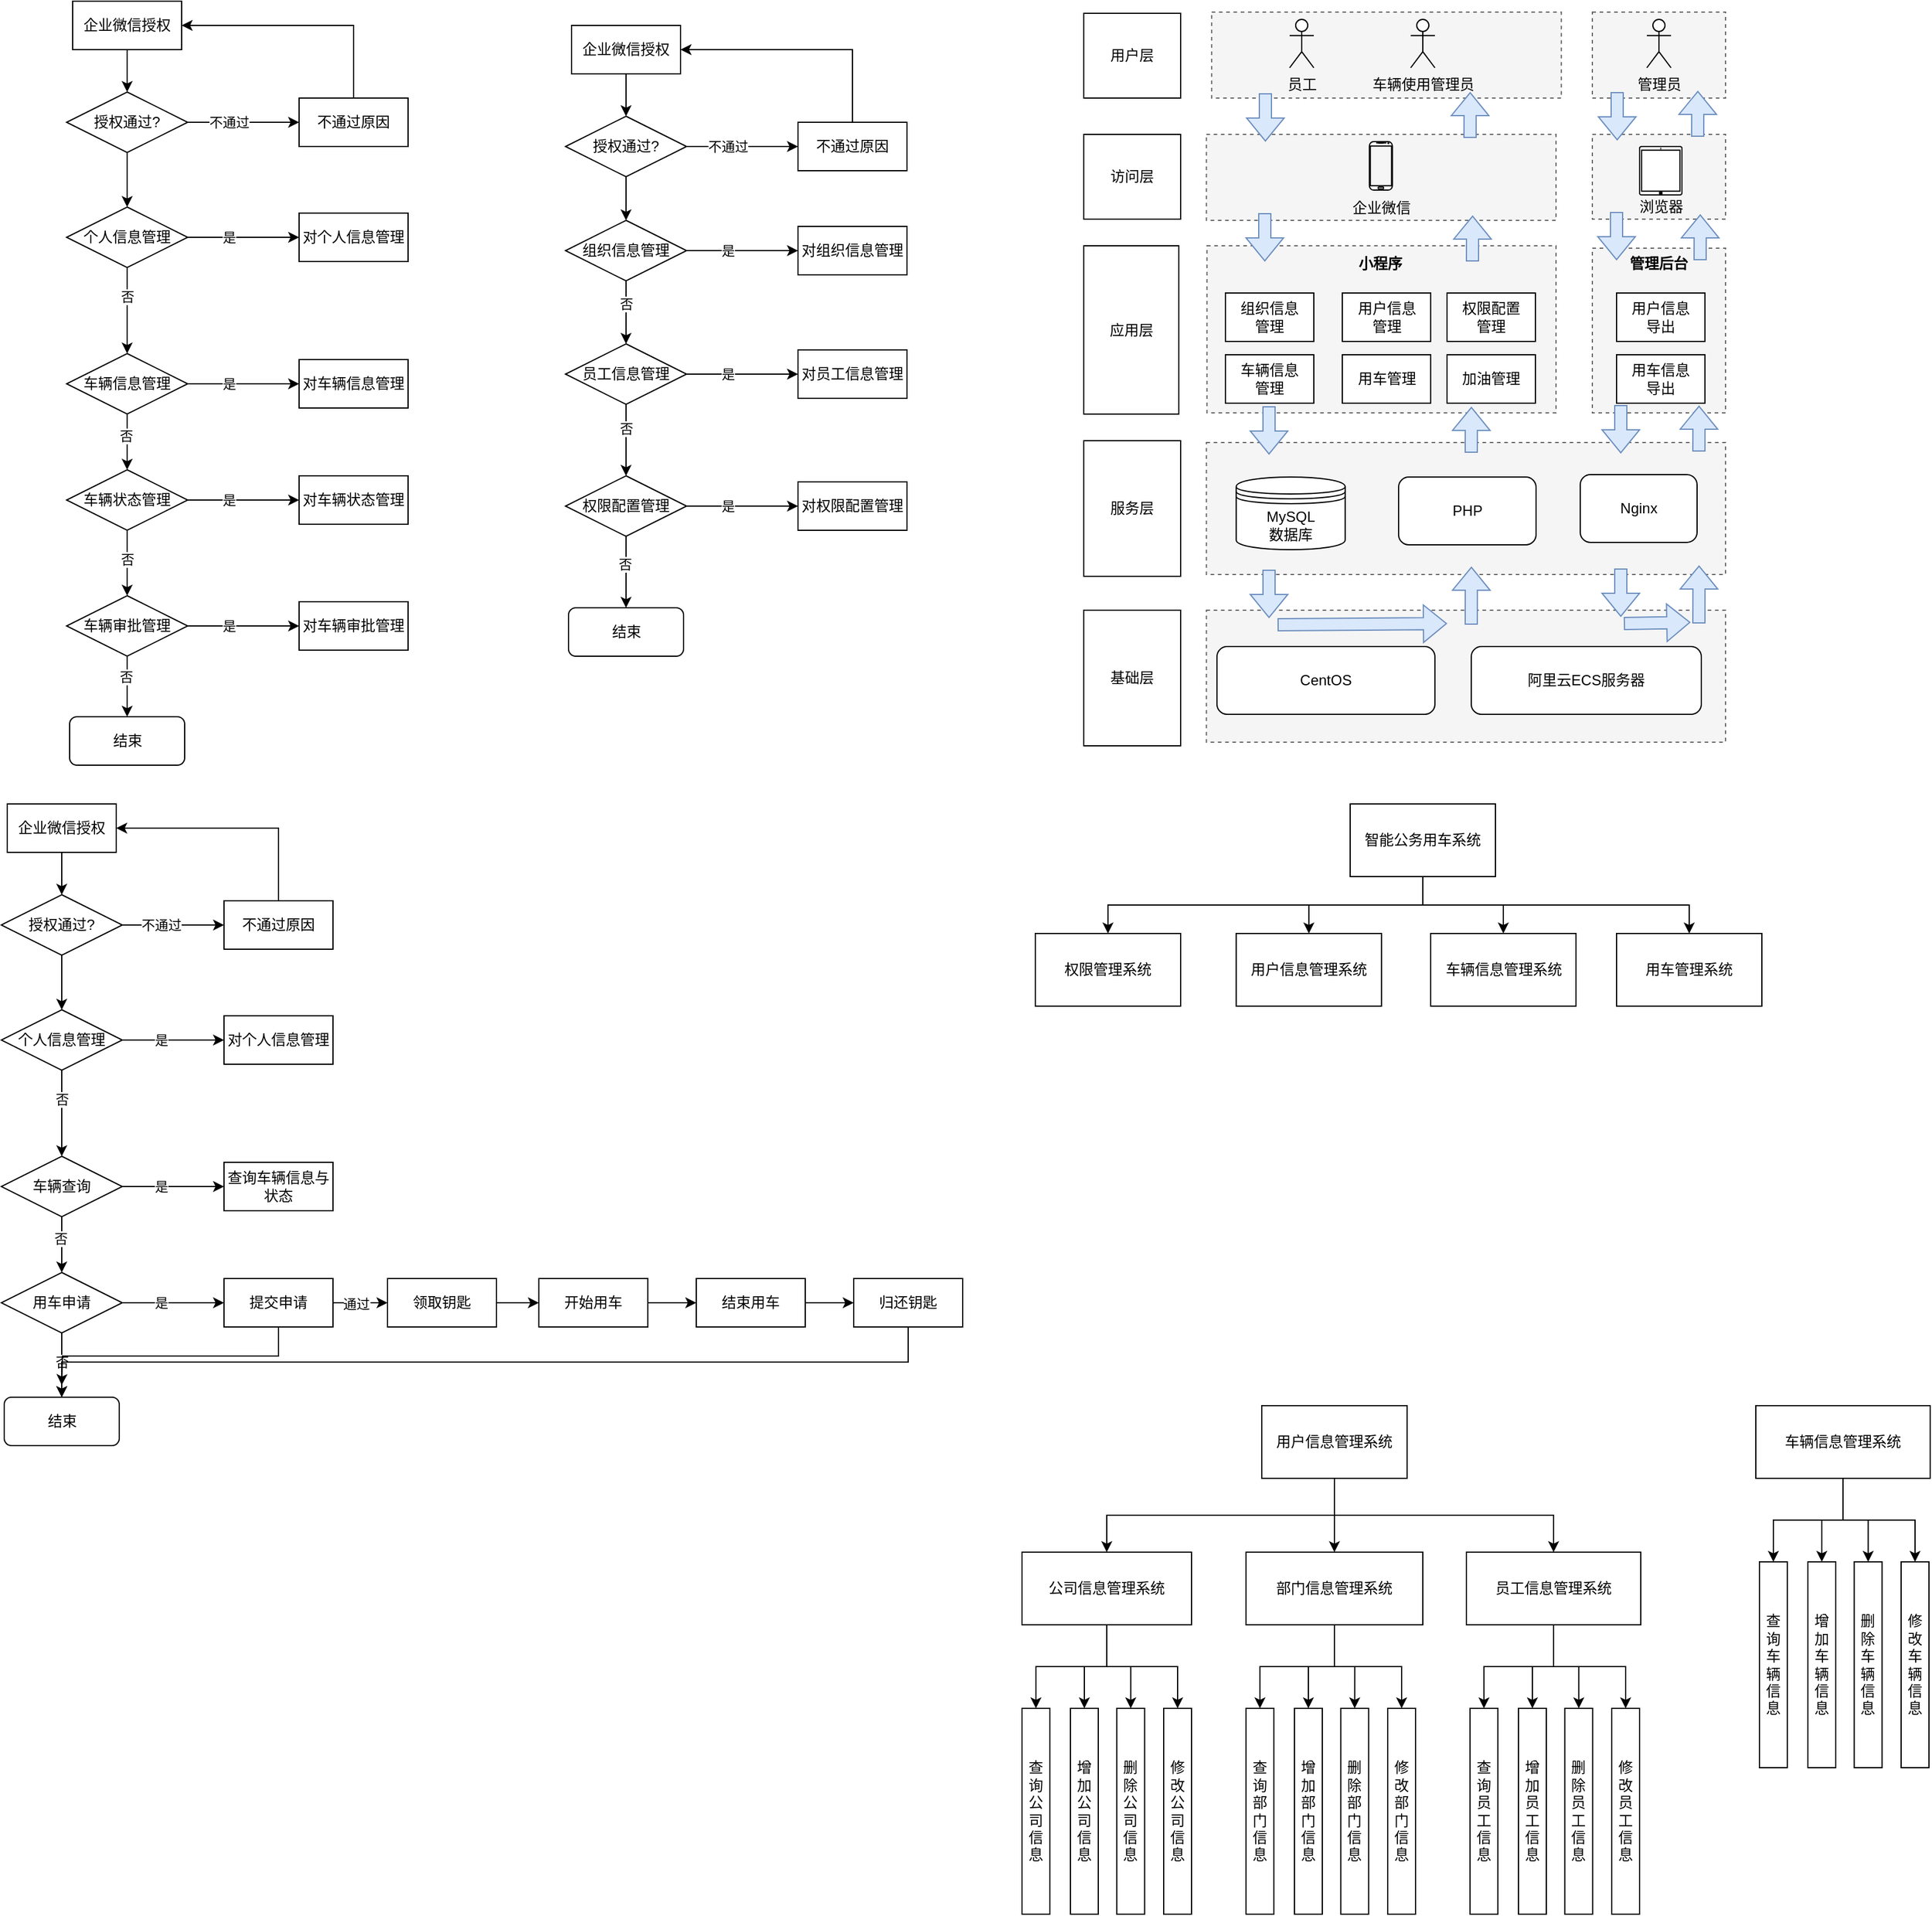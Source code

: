 <mxfile version="22.0.6" type="github">
  <diagram name="第 1 页" id="liG3LF9DfftNIO6hckej">
    <mxGraphModel dx="2074" dy="1142" grid="0" gridSize="10" guides="1" tooltips="1" connect="1" arrows="1" fold="1" page="1" pageScale="1" pageWidth="827" pageHeight="1169" math="0" shadow="0">
      <root>
        <mxCell id="0" />
        <mxCell id="1" parent="0" />
        <mxCell id="3XSHIZczSg8cgVuYB4Dp-45" value="" style="rounded=0;whiteSpace=wrap;html=1;dashed=1;fillColor=#f5f5f5;fontColor=#333333;strokeColor=#666666;" vertex="1" parent="1">
          <mxGeometry x="1340" y="49" width="110" height="71" as="geometry" />
        </mxCell>
        <mxCell id="3XSHIZczSg8cgVuYB4Dp-44" value="" style="rounded=0;whiteSpace=wrap;html=1;dashed=1;fillColor=#f5f5f5;fontColor=#333333;strokeColor=#666666;" vertex="1" parent="1">
          <mxGeometry x="1025.63" y="49" width="288.74" height="71" as="geometry" />
        </mxCell>
        <mxCell id="3XSHIZczSg8cgVuYB4Dp-32" value="" style="rounded=0;whiteSpace=wrap;html=1;dashed=1;fillColor=#f5f5f5;fontColor=#333333;strokeColor=#666666;" vertex="1" parent="1">
          <mxGeometry x="1340" y="150" width="110" height="70" as="geometry" />
        </mxCell>
        <mxCell id="3XSHIZczSg8cgVuYB4Dp-31" value="" style="rounded=0;whiteSpace=wrap;html=1;dashed=1;fillColor=#f5f5f5;fontColor=#333333;strokeColor=#666666;" vertex="1" parent="1">
          <mxGeometry x="1021.26" y="150" width="288.74" height="71" as="geometry" />
        </mxCell>
        <mxCell id="3XSHIZczSg8cgVuYB4Dp-30" value="" style="rounded=0;whiteSpace=wrap;html=1;dashed=1;fillColor=#f5f5f5;fontColor=#333333;strokeColor=#666666;" vertex="1" parent="1">
          <mxGeometry x="1340" y="244" width="110" height="136" as="geometry" />
        </mxCell>
        <mxCell id="3XSHIZczSg8cgVuYB4Dp-29" value="" style="rounded=0;whiteSpace=wrap;html=1;dashed=1;fillColor=#f5f5f5;fontColor=#333333;strokeColor=#666666;" vertex="1" parent="1">
          <mxGeometry x="1021.75" y="242" width="288.25" height="138" as="geometry" />
        </mxCell>
        <mxCell id="gQ6SYMfM-0dDlwFSdXo2-3" style="edgeStyle=orthogonalEdgeStyle;rounded=0;orthogonalLoop=1;jettySize=auto;html=1;exitX=0.5;exitY=1;exitDx=0;exitDy=0;" parent="1" source="gQ6SYMfM-0dDlwFSdXo2-1" target="gQ6SYMfM-0dDlwFSdXo2-2" edge="1">
          <mxGeometry relative="1" as="geometry" />
        </mxCell>
        <mxCell id="gQ6SYMfM-0dDlwFSdXo2-1" value="企业微信授权" style="rounded=0;whiteSpace=wrap;html=1;" parent="1" vertex="1">
          <mxGeometry x="85" y="40" width="90" height="40" as="geometry" />
        </mxCell>
        <mxCell id="gQ6SYMfM-0dDlwFSdXo2-5" style="edgeStyle=orthogonalEdgeStyle;rounded=0;orthogonalLoop=1;jettySize=auto;html=1;exitX=1;exitY=0.5;exitDx=0;exitDy=0;" parent="1" source="gQ6SYMfM-0dDlwFSdXo2-2" target="gQ6SYMfM-0dDlwFSdXo2-29" edge="1">
          <mxGeometry relative="1" as="geometry">
            <mxPoint x="254" y="140" as="targetPoint" />
          </mxGeometry>
        </mxCell>
        <mxCell id="gQ6SYMfM-0dDlwFSdXo2-6" value="不通过" style="edgeLabel;html=1;align=center;verticalAlign=middle;resizable=0;points=[];" parent="gQ6SYMfM-0dDlwFSdXo2-5" vertex="1" connectable="0">
          <mxGeometry x="-0.367" y="4" relative="1" as="geometry">
            <mxPoint x="5" y="4" as="offset" />
          </mxGeometry>
        </mxCell>
        <mxCell id="gQ6SYMfM-0dDlwFSdXo2-35" style="edgeStyle=orthogonalEdgeStyle;rounded=0;orthogonalLoop=1;jettySize=auto;html=1;exitX=0.5;exitY=1;exitDx=0;exitDy=0;entryX=0.5;entryY=0;entryDx=0;entryDy=0;" parent="1" source="gQ6SYMfM-0dDlwFSdXo2-2" target="gQ6SYMfM-0dDlwFSdXo2-33" edge="1">
          <mxGeometry relative="1" as="geometry" />
        </mxCell>
        <mxCell id="gQ6SYMfM-0dDlwFSdXo2-2" value="授权通过?" style="rhombus;whiteSpace=wrap;html=1;" parent="1" vertex="1">
          <mxGeometry x="80" y="115" width="100" height="50" as="geometry" />
        </mxCell>
        <mxCell id="gQ6SYMfM-0dDlwFSdXo2-8" style="edgeStyle=orthogonalEdgeStyle;rounded=0;orthogonalLoop=1;jettySize=auto;html=1;exitX=0.5;exitY=0;exitDx=0;exitDy=0;entryX=1;entryY=0.5;entryDx=0;entryDy=0;" parent="1" source="gQ6SYMfM-0dDlwFSdXo2-29" target="gQ6SYMfM-0dDlwFSdXo2-1" edge="1">
          <mxGeometry relative="1" as="geometry">
            <mxPoint x="314" y="110" as="sourcePoint" />
          </mxGeometry>
        </mxCell>
        <mxCell id="gQ6SYMfM-0dDlwFSdXo2-29" value="不通过原因" style="rounded=0;whiteSpace=wrap;html=1;" parent="1" vertex="1">
          <mxGeometry x="272" y="120" width="90" height="40" as="geometry" />
        </mxCell>
        <mxCell id="gQ6SYMfM-0dDlwFSdXo2-30" style="edgeStyle=orthogonalEdgeStyle;rounded=0;orthogonalLoop=1;jettySize=auto;html=1;exitX=1;exitY=0.5;exitDx=0;exitDy=0;" parent="1" source="gQ6SYMfM-0dDlwFSdXo2-33" target="gQ6SYMfM-0dDlwFSdXo2-34" edge="1">
          <mxGeometry relative="1" as="geometry">
            <mxPoint x="254" y="235" as="targetPoint" />
          </mxGeometry>
        </mxCell>
        <mxCell id="gQ6SYMfM-0dDlwFSdXo2-31" value="是" style="edgeLabel;html=1;align=center;verticalAlign=middle;resizable=0;points=[];" parent="gQ6SYMfM-0dDlwFSdXo2-30" vertex="1" connectable="0">
          <mxGeometry x="-0.367" y="4" relative="1" as="geometry">
            <mxPoint x="5" y="4" as="offset" />
          </mxGeometry>
        </mxCell>
        <mxCell id="gQ6SYMfM-0dDlwFSdXo2-40" style="edgeStyle=orthogonalEdgeStyle;rounded=0;orthogonalLoop=1;jettySize=auto;html=1;exitX=0.5;exitY=1;exitDx=0;exitDy=0;entryX=0.5;entryY=0;entryDx=0;entryDy=0;" parent="1" source="gQ6SYMfM-0dDlwFSdXo2-33" target="gQ6SYMfM-0dDlwFSdXo2-44" edge="1">
          <mxGeometry relative="1" as="geometry">
            <mxPoint x="130" y="310" as="targetPoint" />
          </mxGeometry>
        </mxCell>
        <mxCell id="gQ6SYMfM-0dDlwFSdXo2-41" value="否" style="edgeLabel;html=1;align=center;verticalAlign=middle;resizable=0;points=[];" parent="gQ6SYMfM-0dDlwFSdXo2-40" vertex="1" connectable="0">
          <mxGeometry x="-0.322" relative="1" as="geometry">
            <mxPoint as="offset" />
          </mxGeometry>
        </mxCell>
        <mxCell id="gQ6SYMfM-0dDlwFSdXo2-33" value="个人信息管理" style="rhombus;whiteSpace=wrap;html=1;" parent="1" vertex="1">
          <mxGeometry x="80" y="210" width="100" height="50" as="geometry" />
        </mxCell>
        <mxCell id="gQ6SYMfM-0dDlwFSdXo2-34" value="对个人信息管理" style="rounded=0;whiteSpace=wrap;html=1;" parent="1" vertex="1">
          <mxGeometry x="272" y="215" width="90" height="40" as="geometry" />
        </mxCell>
        <mxCell id="gQ6SYMfM-0dDlwFSdXo2-42" style="edgeStyle=orthogonalEdgeStyle;rounded=0;orthogonalLoop=1;jettySize=auto;html=1;exitX=1;exitY=0.5;exitDx=0;exitDy=0;" parent="1" source="gQ6SYMfM-0dDlwFSdXo2-44" target="gQ6SYMfM-0dDlwFSdXo2-45" edge="1">
          <mxGeometry relative="1" as="geometry">
            <mxPoint x="254" y="356" as="targetPoint" />
          </mxGeometry>
        </mxCell>
        <mxCell id="gQ6SYMfM-0dDlwFSdXo2-43" value="是" style="edgeLabel;html=1;align=center;verticalAlign=middle;resizable=0;points=[];" parent="gQ6SYMfM-0dDlwFSdXo2-42" vertex="1" connectable="0">
          <mxGeometry x="-0.367" y="4" relative="1" as="geometry">
            <mxPoint x="5" y="4" as="offset" />
          </mxGeometry>
        </mxCell>
        <mxCell id="gQ6SYMfM-0dDlwFSdXo2-51" style="edgeStyle=orthogonalEdgeStyle;rounded=0;orthogonalLoop=1;jettySize=auto;html=1;exitX=0.5;exitY=1;exitDx=0;exitDy=0;entryX=0.5;entryY=0;entryDx=0;entryDy=0;" parent="1" source="gQ6SYMfM-0dDlwFSdXo2-44" target="gQ6SYMfM-0dDlwFSdXo2-49" edge="1">
          <mxGeometry relative="1" as="geometry" />
        </mxCell>
        <mxCell id="gQ6SYMfM-0dDlwFSdXo2-53" value="否" style="edgeLabel;html=1;align=center;verticalAlign=middle;resizable=0;points=[];" parent="gQ6SYMfM-0dDlwFSdXo2-51" vertex="1" connectable="0">
          <mxGeometry x="-0.226" y="-1" relative="1" as="geometry">
            <mxPoint as="offset" />
          </mxGeometry>
        </mxCell>
        <mxCell id="gQ6SYMfM-0dDlwFSdXo2-44" value="车辆信息管理" style="rhombus;whiteSpace=wrap;html=1;" parent="1" vertex="1">
          <mxGeometry x="80" y="331" width="100" height="50" as="geometry" />
        </mxCell>
        <mxCell id="gQ6SYMfM-0dDlwFSdXo2-45" value="对车辆信息管理" style="rounded=0;whiteSpace=wrap;html=1;" parent="1" vertex="1">
          <mxGeometry x="272" y="336" width="90" height="40" as="geometry" />
        </mxCell>
        <mxCell id="gQ6SYMfM-0dDlwFSdXo2-47" style="edgeStyle=orthogonalEdgeStyle;rounded=0;orthogonalLoop=1;jettySize=auto;html=1;exitX=1;exitY=0.5;exitDx=0;exitDy=0;" parent="1" source="gQ6SYMfM-0dDlwFSdXo2-49" target="gQ6SYMfM-0dDlwFSdXo2-50" edge="1">
          <mxGeometry relative="1" as="geometry">
            <mxPoint x="254" y="452" as="targetPoint" />
          </mxGeometry>
        </mxCell>
        <mxCell id="gQ6SYMfM-0dDlwFSdXo2-48" value="是" style="edgeLabel;html=1;align=center;verticalAlign=middle;resizable=0;points=[];" parent="gQ6SYMfM-0dDlwFSdXo2-47" vertex="1" connectable="0">
          <mxGeometry x="-0.367" y="4" relative="1" as="geometry">
            <mxPoint x="5" y="4" as="offset" />
          </mxGeometry>
        </mxCell>
        <mxCell id="gQ6SYMfM-0dDlwFSdXo2-58" style="edgeStyle=orthogonalEdgeStyle;rounded=0;orthogonalLoop=1;jettySize=auto;html=1;exitX=0.5;exitY=1;exitDx=0;exitDy=0;entryX=0.5;entryY=0;entryDx=0;entryDy=0;" parent="1" source="gQ6SYMfM-0dDlwFSdXo2-49" target="gQ6SYMfM-0dDlwFSdXo2-56" edge="1">
          <mxGeometry relative="1" as="geometry" />
        </mxCell>
        <mxCell id="gQ6SYMfM-0dDlwFSdXo2-59" value="否" style="edgeLabel;html=1;align=center;verticalAlign=middle;resizable=0;points=[];" parent="gQ6SYMfM-0dDlwFSdXo2-58" vertex="1" connectable="0">
          <mxGeometry x="-0.121" relative="1" as="geometry">
            <mxPoint as="offset" />
          </mxGeometry>
        </mxCell>
        <mxCell id="gQ6SYMfM-0dDlwFSdXo2-49" value="车辆状态管理" style="rhombus;whiteSpace=wrap;html=1;" parent="1" vertex="1">
          <mxGeometry x="80" y="427" width="100" height="50" as="geometry" />
        </mxCell>
        <mxCell id="gQ6SYMfM-0dDlwFSdXo2-50" value="对车辆状态管理" style="rounded=0;whiteSpace=wrap;html=1;" parent="1" vertex="1">
          <mxGeometry x="272" y="432" width="90" height="40" as="geometry" />
        </mxCell>
        <mxCell id="gQ6SYMfM-0dDlwFSdXo2-54" style="edgeStyle=orthogonalEdgeStyle;rounded=0;orthogonalLoop=1;jettySize=auto;html=1;exitX=1;exitY=0.5;exitDx=0;exitDy=0;" parent="1" source="gQ6SYMfM-0dDlwFSdXo2-56" target="gQ6SYMfM-0dDlwFSdXo2-57" edge="1">
          <mxGeometry relative="1" as="geometry">
            <mxPoint x="254" y="556" as="targetPoint" />
          </mxGeometry>
        </mxCell>
        <mxCell id="gQ6SYMfM-0dDlwFSdXo2-55" value="是" style="edgeLabel;html=1;align=center;verticalAlign=middle;resizable=0;points=[];" parent="gQ6SYMfM-0dDlwFSdXo2-54" vertex="1" connectable="0">
          <mxGeometry x="-0.367" y="4" relative="1" as="geometry">
            <mxPoint x="5" y="4" as="offset" />
          </mxGeometry>
        </mxCell>
        <mxCell id="gQ6SYMfM-0dDlwFSdXo2-63" style="edgeStyle=orthogonalEdgeStyle;rounded=0;orthogonalLoop=1;jettySize=auto;html=1;exitX=0.5;exitY=1;exitDx=0;exitDy=0;entryX=0.5;entryY=0;entryDx=0;entryDy=0;" parent="1" source="gQ6SYMfM-0dDlwFSdXo2-56" target="gQ6SYMfM-0dDlwFSdXo2-62" edge="1">
          <mxGeometry relative="1" as="geometry" />
        </mxCell>
        <mxCell id="gQ6SYMfM-0dDlwFSdXo2-64" value="否" style="edgeLabel;html=1;align=center;verticalAlign=middle;resizable=0;points=[];" parent="gQ6SYMfM-0dDlwFSdXo2-63" vertex="1" connectable="0">
          <mxGeometry x="-0.32" y="-1" relative="1" as="geometry">
            <mxPoint as="offset" />
          </mxGeometry>
        </mxCell>
        <mxCell id="gQ6SYMfM-0dDlwFSdXo2-56" value="车辆审批管理" style="rhombus;whiteSpace=wrap;html=1;" parent="1" vertex="1">
          <mxGeometry x="80" y="531" width="100" height="50" as="geometry" />
        </mxCell>
        <mxCell id="gQ6SYMfM-0dDlwFSdXo2-57" value="对车辆审批管理" style="rounded=0;whiteSpace=wrap;html=1;" parent="1" vertex="1">
          <mxGeometry x="272" y="536" width="90" height="40" as="geometry" />
        </mxCell>
        <mxCell id="gQ6SYMfM-0dDlwFSdXo2-62" value="结束" style="rounded=1;whiteSpace=wrap;html=1;" parent="1" vertex="1">
          <mxGeometry x="82.5" y="631" width="95" height="40" as="geometry" />
        </mxCell>
        <mxCell id="gQ6SYMfM-0dDlwFSdXo2-65" style="edgeStyle=orthogonalEdgeStyle;rounded=0;orthogonalLoop=1;jettySize=auto;html=1;exitX=0.5;exitY=1;exitDx=0;exitDy=0;" parent="1" source="gQ6SYMfM-0dDlwFSdXo2-66" target="gQ6SYMfM-0dDlwFSdXo2-70" edge="1">
          <mxGeometry relative="1" as="geometry" />
        </mxCell>
        <mxCell id="gQ6SYMfM-0dDlwFSdXo2-66" value="企业微信授权" style="rounded=0;whiteSpace=wrap;html=1;" parent="1" vertex="1">
          <mxGeometry x="31" y="703" width="90" height="40" as="geometry" />
        </mxCell>
        <mxCell id="gQ6SYMfM-0dDlwFSdXo2-67" style="edgeStyle=orthogonalEdgeStyle;rounded=0;orthogonalLoop=1;jettySize=auto;html=1;exitX=1;exitY=0.5;exitDx=0;exitDy=0;" parent="1" source="gQ6SYMfM-0dDlwFSdXo2-70" target="gQ6SYMfM-0dDlwFSdXo2-72" edge="1">
          <mxGeometry relative="1" as="geometry">
            <mxPoint x="200" y="803" as="targetPoint" />
          </mxGeometry>
        </mxCell>
        <mxCell id="gQ6SYMfM-0dDlwFSdXo2-68" value="不通过" style="edgeLabel;html=1;align=center;verticalAlign=middle;resizable=0;points=[];" parent="gQ6SYMfM-0dDlwFSdXo2-67" vertex="1" connectable="0">
          <mxGeometry x="-0.367" y="4" relative="1" as="geometry">
            <mxPoint x="5" y="4" as="offset" />
          </mxGeometry>
        </mxCell>
        <mxCell id="gQ6SYMfM-0dDlwFSdXo2-69" style="edgeStyle=orthogonalEdgeStyle;rounded=0;orthogonalLoop=1;jettySize=auto;html=1;exitX=0.5;exitY=1;exitDx=0;exitDy=0;entryX=0.5;entryY=0;entryDx=0;entryDy=0;" parent="1" source="gQ6SYMfM-0dDlwFSdXo2-70" target="gQ6SYMfM-0dDlwFSdXo2-77" edge="1">
          <mxGeometry relative="1" as="geometry" />
        </mxCell>
        <mxCell id="gQ6SYMfM-0dDlwFSdXo2-70" value="授权通过?" style="rhombus;whiteSpace=wrap;html=1;" parent="1" vertex="1">
          <mxGeometry x="26" y="778" width="100" height="50" as="geometry" />
        </mxCell>
        <mxCell id="gQ6SYMfM-0dDlwFSdXo2-71" style="edgeStyle=orthogonalEdgeStyle;rounded=0;orthogonalLoop=1;jettySize=auto;html=1;exitX=0.5;exitY=0;exitDx=0;exitDy=0;entryX=1;entryY=0.5;entryDx=0;entryDy=0;" parent="1" source="gQ6SYMfM-0dDlwFSdXo2-72" target="gQ6SYMfM-0dDlwFSdXo2-66" edge="1">
          <mxGeometry relative="1" as="geometry">
            <mxPoint x="260" y="773" as="sourcePoint" />
          </mxGeometry>
        </mxCell>
        <mxCell id="gQ6SYMfM-0dDlwFSdXo2-72" value="不通过原因" style="rounded=0;whiteSpace=wrap;html=1;" parent="1" vertex="1">
          <mxGeometry x="210" y="783" width="90" height="40" as="geometry" />
        </mxCell>
        <mxCell id="gQ6SYMfM-0dDlwFSdXo2-73" style="edgeStyle=orthogonalEdgeStyle;rounded=0;orthogonalLoop=1;jettySize=auto;html=1;exitX=1;exitY=0.5;exitDx=0;exitDy=0;" parent="1" source="gQ6SYMfM-0dDlwFSdXo2-77" target="gQ6SYMfM-0dDlwFSdXo2-78" edge="1">
          <mxGeometry relative="1" as="geometry">
            <mxPoint x="200" y="898" as="targetPoint" />
          </mxGeometry>
        </mxCell>
        <mxCell id="gQ6SYMfM-0dDlwFSdXo2-74" value="是" style="edgeLabel;html=1;align=center;verticalAlign=middle;resizable=0;points=[];" parent="gQ6SYMfM-0dDlwFSdXo2-73" vertex="1" connectable="0">
          <mxGeometry x="-0.367" y="4" relative="1" as="geometry">
            <mxPoint x="5" y="4" as="offset" />
          </mxGeometry>
        </mxCell>
        <mxCell id="gQ6SYMfM-0dDlwFSdXo2-75" style="edgeStyle=orthogonalEdgeStyle;rounded=0;orthogonalLoop=1;jettySize=auto;html=1;exitX=0.5;exitY=1;exitDx=0;exitDy=0;entryX=0.5;entryY=0;entryDx=0;entryDy=0;" parent="1" source="gQ6SYMfM-0dDlwFSdXo2-77" target="gQ6SYMfM-0dDlwFSdXo2-83" edge="1">
          <mxGeometry relative="1" as="geometry">
            <mxPoint x="76" y="973" as="targetPoint" />
          </mxGeometry>
        </mxCell>
        <mxCell id="gQ6SYMfM-0dDlwFSdXo2-76" value="否" style="edgeLabel;html=1;align=center;verticalAlign=middle;resizable=0;points=[];" parent="gQ6SYMfM-0dDlwFSdXo2-75" vertex="1" connectable="0">
          <mxGeometry x="-0.322" relative="1" as="geometry">
            <mxPoint as="offset" />
          </mxGeometry>
        </mxCell>
        <mxCell id="gQ6SYMfM-0dDlwFSdXo2-77" value="个人信息管理" style="rhombus;whiteSpace=wrap;html=1;" parent="1" vertex="1">
          <mxGeometry x="26" y="873" width="100" height="50" as="geometry" />
        </mxCell>
        <mxCell id="gQ6SYMfM-0dDlwFSdXo2-78" value="对个人信息管理" style="rounded=0;whiteSpace=wrap;html=1;" parent="1" vertex="1">
          <mxGeometry x="210" y="878" width="90" height="40" as="geometry" />
        </mxCell>
        <mxCell id="gQ6SYMfM-0dDlwFSdXo2-79" style="edgeStyle=orthogonalEdgeStyle;rounded=0;orthogonalLoop=1;jettySize=auto;html=1;exitX=1;exitY=0.5;exitDx=0;exitDy=0;" parent="1" source="gQ6SYMfM-0dDlwFSdXo2-83" target="gQ6SYMfM-0dDlwFSdXo2-84" edge="1">
          <mxGeometry relative="1" as="geometry">
            <mxPoint x="200" y="1019" as="targetPoint" />
          </mxGeometry>
        </mxCell>
        <mxCell id="gQ6SYMfM-0dDlwFSdXo2-80" value="是" style="edgeLabel;html=1;align=center;verticalAlign=middle;resizable=0;points=[];" parent="gQ6SYMfM-0dDlwFSdXo2-79" vertex="1" connectable="0">
          <mxGeometry x="-0.367" y="4" relative="1" as="geometry">
            <mxPoint x="5" y="4" as="offset" />
          </mxGeometry>
        </mxCell>
        <mxCell id="gQ6SYMfM-0dDlwFSdXo2-81" style="edgeStyle=orthogonalEdgeStyle;rounded=0;orthogonalLoop=1;jettySize=auto;html=1;exitX=0.5;exitY=1;exitDx=0;exitDy=0;entryX=0.5;entryY=0;entryDx=0;entryDy=0;" parent="1" source="gQ6SYMfM-0dDlwFSdXo2-83" target="gQ6SYMfM-0dDlwFSdXo2-89" edge="1">
          <mxGeometry relative="1" as="geometry" />
        </mxCell>
        <mxCell id="gQ6SYMfM-0dDlwFSdXo2-82" value="否" style="edgeLabel;html=1;align=center;verticalAlign=middle;resizable=0;points=[];" parent="gQ6SYMfM-0dDlwFSdXo2-81" vertex="1" connectable="0">
          <mxGeometry x="-0.226" y="-1" relative="1" as="geometry">
            <mxPoint as="offset" />
          </mxGeometry>
        </mxCell>
        <mxCell id="gQ6SYMfM-0dDlwFSdXo2-83" value="车辆查询" style="rhombus;whiteSpace=wrap;html=1;" parent="1" vertex="1">
          <mxGeometry x="26" y="994" width="100" height="50" as="geometry" />
        </mxCell>
        <mxCell id="gQ6SYMfM-0dDlwFSdXo2-84" value="查询车辆信息与状态" style="rounded=0;whiteSpace=wrap;html=1;" parent="1" vertex="1">
          <mxGeometry x="210" y="999" width="90" height="40" as="geometry" />
        </mxCell>
        <mxCell id="gQ6SYMfM-0dDlwFSdXo2-85" style="edgeStyle=orthogonalEdgeStyle;rounded=0;orthogonalLoop=1;jettySize=auto;html=1;exitX=1;exitY=0.5;exitDx=0;exitDy=0;" parent="1" source="gQ6SYMfM-0dDlwFSdXo2-89" target="gQ6SYMfM-0dDlwFSdXo2-90" edge="1">
          <mxGeometry relative="1" as="geometry">
            <mxPoint x="200" y="1115" as="targetPoint" />
          </mxGeometry>
        </mxCell>
        <mxCell id="gQ6SYMfM-0dDlwFSdXo2-86" value="是" style="edgeLabel;html=1;align=center;verticalAlign=middle;resizable=0;points=[];" parent="gQ6SYMfM-0dDlwFSdXo2-85" vertex="1" connectable="0">
          <mxGeometry x="-0.367" y="4" relative="1" as="geometry">
            <mxPoint x="5" y="4" as="offset" />
          </mxGeometry>
        </mxCell>
        <mxCell id="gQ6SYMfM-0dDlwFSdXo2-87" style="edgeStyle=orthogonalEdgeStyle;rounded=0;orthogonalLoop=1;jettySize=auto;html=1;exitX=0.5;exitY=1;exitDx=0;exitDy=0;" parent="1" source="gQ6SYMfM-0dDlwFSdXo2-89" target="gQ6SYMfM-0dDlwFSdXo2-97" edge="1">
          <mxGeometry relative="1" as="geometry">
            <mxPoint x="76" y="1194" as="targetPoint" />
          </mxGeometry>
        </mxCell>
        <mxCell id="gQ6SYMfM-0dDlwFSdXo2-88" value="否" style="edgeLabel;html=1;align=center;verticalAlign=middle;resizable=0;points=[];" parent="gQ6SYMfM-0dDlwFSdXo2-87" vertex="1" connectable="0">
          <mxGeometry x="-0.121" relative="1" as="geometry">
            <mxPoint as="offset" />
          </mxGeometry>
        </mxCell>
        <mxCell id="gQ6SYMfM-0dDlwFSdXo2-89" value="用车申请" style="rhombus;whiteSpace=wrap;html=1;" parent="1" vertex="1">
          <mxGeometry x="26" y="1090" width="100" height="50" as="geometry" />
        </mxCell>
        <mxCell id="gQ6SYMfM-0dDlwFSdXo2-99" style="edgeStyle=orthogonalEdgeStyle;rounded=0;orthogonalLoop=1;jettySize=auto;html=1;exitX=1;exitY=0.5;exitDx=0;exitDy=0;entryX=0;entryY=0.5;entryDx=0;entryDy=0;" parent="1" source="gQ6SYMfM-0dDlwFSdXo2-90" target="gQ6SYMfM-0dDlwFSdXo2-98" edge="1">
          <mxGeometry relative="1" as="geometry" />
        </mxCell>
        <mxCell id="gQ6SYMfM-0dDlwFSdXo2-108" value="通过" style="edgeLabel;html=1;align=center;verticalAlign=middle;resizable=0;points=[];" parent="gQ6SYMfM-0dDlwFSdXo2-99" vertex="1" connectable="0">
          <mxGeometry x="-0.159" y="-1" relative="1" as="geometry">
            <mxPoint as="offset" />
          </mxGeometry>
        </mxCell>
        <mxCell id="gQ6SYMfM-0dDlwFSdXo2-106" style="edgeStyle=orthogonalEdgeStyle;rounded=0;orthogonalLoop=1;jettySize=auto;html=1;exitX=0.5;exitY=1;exitDx=0;exitDy=0;" parent="1" source="gQ6SYMfM-0dDlwFSdXo2-90" edge="1">
          <mxGeometry relative="1" as="geometry">
            <mxPoint x="76" y="1183" as="targetPoint" />
          </mxGeometry>
        </mxCell>
        <mxCell id="gQ6SYMfM-0dDlwFSdXo2-90" value="提交申请" style="rounded=0;whiteSpace=wrap;html=1;" parent="1" vertex="1">
          <mxGeometry x="210" y="1095" width="90" height="40" as="geometry" />
        </mxCell>
        <mxCell id="gQ6SYMfM-0dDlwFSdXo2-97" value="结束" style="rounded=1;whiteSpace=wrap;html=1;" parent="1" vertex="1">
          <mxGeometry x="28.5" y="1193" width="95" height="40" as="geometry" />
        </mxCell>
        <mxCell id="gQ6SYMfM-0dDlwFSdXo2-103" style="edgeStyle=orthogonalEdgeStyle;rounded=0;orthogonalLoop=1;jettySize=auto;html=1;exitX=1;exitY=0.5;exitDx=0;exitDy=0;entryX=0;entryY=0.5;entryDx=0;entryDy=0;" parent="1" source="gQ6SYMfM-0dDlwFSdXo2-98" target="gQ6SYMfM-0dDlwFSdXo2-100" edge="1">
          <mxGeometry relative="1" as="geometry" />
        </mxCell>
        <mxCell id="gQ6SYMfM-0dDlwFSdXo2-98" value="领取钥匙" style="rounded=0;whiteSpace=wrap;html=1;" parent="1" vertex="1">
          <mxGeometry x="345" y="1095" width="90" height="40" as="geometry" />
        </mxCell>
        <mxCell id="gQ6SYMfM-0dDlwFSdXo2-104" style="edgeStyle=orthogonalEdgeStyle;rounded=0;orthogonalLoop=1;jettySize=auto;html=1;exitX=1;exitY=0.5;exitDx=0;exitDy=0;entryX=0;entryY=0.5;entryDx=0;entryDy=0;" parent="1" source="gQ6SYMfM-0dDlwFSdXo2-100" target="gQ6SYMfM-0dDlwFSdXo2-101" edge="1">
          <mxGeometry relative="1" as="geometry" />
        </mxCell>
        <mxCell id="gQ6SYMfM-0dDlwFSdXo2-100" value="开始用车" style="rounded=0;whiteSpace=wrap;html=1;" parent="1" vertex="1">
          <mxGeometry x="470" y="1095" width="90" height="40" as="geometry" />
        </mxCell>
        <mxCell id="gQ6SYMfM-0dDlwFSdXo2-105" style="edgeStyle=orthogonalEdgeStyle;rounded=0;orthogonalLoop=1;jettySize=auto;html=1;exitX=1;exitY=0.5;exitDx=0;exitDy=0;entryX=0;entryY=0.5;entryDx=0;entryDy=0;" parent="1" source="gQ6SYMfM-0dDlwFSdXo2-101" target="gQ6SYMfM-0dDlwFSdXo2-102" edge="1">
          <mxGeometry relative="1" as="geometry" />
        </mxCell>
        <mxCell id="gQ6SYMfM-0dDlwFSdXo2-101" value="结束用车" style="rounded=0;whiteSpace=wrap;html=1;" parent="1" vertex="1">
          <mxGeometry x="600" y="1095" width="90" height="40" as="geometry" />
        </mxCell>
        <mxCell id="gQ6SYMfM-0dDlwFSdXo2-109" style="edgeStyle=orthogonalEdgeStyle;rounded=0;orthogonalLoop=1;jettySize=auto;html=1;exitX=0.5;exitY=1;exitDx=0;exitDy=0;entryX=0.5;entryY=0;entryDx=0;entryDy=0;" parent="1" source="gQ6SYMfM-0dDlwFSdXo2-102" target="gQ6SYMfM-0dDlwFSdXo2-97" edge="1">
          <mxGeometry relative="1" as="geometry" />
        </mxCell>
        <mxCell id="gQ6SYMfM-0dDlwFSdXo2-102" value="归还钥匙" style="rounded=0;whiteSpace=wrap;html=1;" parent="1" vertex="1">
          <mxGeometry x="730" y="1095" width="90" height="40" as="geometry" />
        </mxCell>
        <mxCell id="gQ6SYMfM-0dDlwFSdXo2-110" style="edgeStyle=orthogonalEdgeStyle;rounded=0;orthogonalLoop=1;jettySize=auto;html=1;exitX=0.5;exitY=1;exitDx=0;exitDy=0;" parent="1" source="gQ6SYMfM-0dDlwFSdXo2-111" target="gQ6SYMfM-0dDlwFSdXo2-115" edge="1">
          <mxGeometry relative="1" as="geometry" />
        </mxCell>
        <mxCell id="gQ6SYMfM-0dDlwFSdXo2-111" value="企业微信授权" style="rounded=0;whiteSpace=wrap;html=1;" parent="1" vertex="1">
          <mxGeometry x="497" y="60" width="90" height="40" as="geometry" />
        </mxCell>
        <mxCell id="gQ6SYMfM-0dDlwFSdXo2-112" style="edgeStyle=orthogonalEdgeStyle;rounded=0;orthogonalLoop=1;jettySize=auto;html=1;exitX=1;exitY=0.5;exitDx=0;exitDy=0;" parent="1" source="gQ6SYMfM-0dDlwFSdXo2-115" target="gQ6SYMfM-0dDlwFSdXo2-117" edge="1">
          <mxGeometry relative="1" as="geometry">
            <mxPoint x="666" y="160" as="targetPoint" />
          </mxGeometry>
        </mxCell>
        <mxCell id="gQ6SYMfM-0dDlwFSdXo2-113" value="不通过" style="edgeLabel;html=1;align=center;verticalAlign=middle;resizable=0;points=[];" parent="gQ6SYMfM-0dDlwFSdXo2-112" vertex="1" connectable="0">
          <mxGeometry x="-0.367" y="4" relative="1" as="geometry">
            <mxPoint x="5" y="4" as="offset" />
          </mxGeometry>
        </mxCell>
        <mxCell id="gQ6SYMfM-0dDlwFSdXo2-114" style="edgeStyle=orthogonalEdgeStyle;rounded=0;orthogonalLoop=1;jettySize=auto;html=1;exitX=0.5;exitY=1;exitDx=0;exitDy=0;" parent="1" source="gQ6SYMfM-0dDlwFSdXo2-115" target="gQ6SYMfM-0dDlwFSdXo2-159" edge="1">
          <mxGeometry relative="1" as="geometry" />
        </mxCell>
        <mxCell id="gQ6SYMfM-0dDlwFSdXo2-115" value="授权通过?" style="rhombus;whiteSpace=wrap;html=1;" parent="1" vertex="1">
          <mxGeometry x="492" y="135" width="100" height="50" as="geometry" />
        </mxCell>
        <mxCell id="gQ6SYMfM-0dDlwFSdXo2-116" style="edgeStyle=orthogonalEdgeStyle;rounded=0;orthogonalLoop=1;jettySize=auto;html=1;exitX=0.5;exitY=0;exitDx=0;exitDy=0;entryX=1;entryY=0.5;entryDx=0;entryDy=0;" parent="1" source="gQ6SYMfM-0dDlwFSdXo2-117" target="gQ6SYMfM-0dDlwFSdXo2-111" edge="1">
          <mxGeometry relative="1" as="geometry">
            <mxPoint x="726" y="130" as="sourcePoint" />
          </mxGeometry>
        </mxCell>
        <mxCell id="gQ6SYMfM-0dDlwFSdXo2-117" value="不通过原因" style="rounded=0;whiteSpace=wrap;html=1;" parent="1" vertex="1">
          <mxGeometry x="684" y="140" width="90" height="40" as="geometry" />
        </mxCell>
        <mxCell id="gQ6SYMfM-0dDlwFSdXo2-118" style="edgeStyle=orthogonalEdgeStyle;rounded=0;orthogonalLoop=1;jettySize=auto;html=1;exitX=1;exitY=0.5;exitDx=0;exitDy=0;" parent="1" source="gQ6SYMfM-0dDlwFSdXo2-122" target="gQ6SYMfM-0dDlwFSdXo2-123" edge="1">
          <mxGeometry relative="1" as="geometry">
            <mxPoint x="666" y="348" as="targetPoint" />
          </mxGeometry>
        </mxCell>
        <mxCell id="gQ6SYMfM-0dDlwFSdXo2-119" value="是" style="edgeLabel;html=1;align=center;verticalAlign=middle;resizable=0;points=[];" parent="gQ6SYMfM-0dDlwFSdXo2-118" vertex="1" connectable="0">
          <mxGeometry x="-0.367" y="4" relative="1" as="geometry">
            <mxPoint x="5" y="4" as="offset" />
          </mxGeometry>
        </mxCell>
        <mxCell id="gQ6SYMfM-0dDlwFSdXo2-120" style="edgeStyle=orthogonalEdgeStyle;rounded=0;orthogonalLoop=1;jettySize=auto;html=1;exitX=0.5;exitY=1;exitDx=0;exitDy=0;entryX=0.5;entryY=0;entryDx=0;entryDy=0;" parent="1" source="gQ6SYMfM-0dDlwFSdXo2-122" target="gQ6SYMfM-0dDlwFSdXo2-128" edge="1">
          <mxGeometry relative="1" as="geometry">
            <mxPoint x="542" y="423" as="targetPoint" />
          </mxGeometry>
        </mxCell>
        <mxCell id="gQ6SYMfM-0dDlwFSdXo2-121" value="否" style="edgeLabel;html=1;align=center;verticalAlign=middle;resizable=0;points=[];" parent="gQ6SYMfM-0dDlwFSdXo2-120" vertex="1" connectable="0">
          <mxGeometry x="-0.322" relative="1" as="geometry">
            <mxPoint as="offset" />
          </mxGeometry>
        </mxCell>
        <mxCell id="gQ6SYMfM-0dDlwFSdXo2-122" value="员工信息管理" style="rhombus;whiteSpace=wrap;html=1;" parent="1" vertex="1">
          <mxGeometry x="492" y="323" width="100" height="50" as="geometry" />
        </mxCell>
        <mxCell id="gQ6SYMfM-0dDlwFSdXo2-123" value="对员工信息管理" style="rounded=0;whiteSpace=wrap;html=1;" parent="1" vertex="1">
          <mxGeometry x="684" y="328" width="90" height="40" as="geometry" />
        </mxCell>
        <mxCell id="gQ6SYMfM-0dDlwFSdXo2-124" style="edgeStyle=orthogonalEdgeStyle;rounded=0;orthogonalLoop=1;jettySize=auto;html=1;exitX=1;exitY=0.5;exitDx=0;exitDy=0;" parent="1" source="gQ6SYMfM-0dDlwFSdXo2-128" target="gQ6SYMfM-0dDlwFSdXo2-129" edge="1">
          <mxGeometry relative="1" as="geometry">
            <mxPoint x="666" y="457" as="targetPoint" />
          </mxGeometry>
        </mxCell>
        <mxCell id="gQ6SYMfM-0dDlwFSdXo2-125" value="是" style="edgeLabel;html=1;align=center;verticalAlign=middle;resizable=0;points=[];" parent="gQ6SYMfM-0dDlwFSdXo2-124" vertex="1" connectable="0">
          <mxGeometry x="-0.367" y="4" relative="1" as="geometry">
            <mxPoint x="5" y="4" as="offset" />
          </mxGeometry>
        </mxCell>
        <mxCell id="gQ6SYMfM-0dDlwFSdXo2-126" style="edgeStyle=orthogonalEdgeStyle;rounded=0;orthogonalLoop=1;jettySize=auto;html=1;exitX=0.5;exitY=1;exitDx=0;exitDy=0;entryX=0.5;entryY=0;entryDx=0;entryDy=0;" parent="1" source="gQ6SYMfM-0dDlwFSdXo2-128" target="gQ6SYMfM-0dDlwFSdXo2-142" edge="1">
          <mxGeometry relative="1" as="geometry">
            <mxPoint x="542" y="528" as="targetPoint" />
          </mxGeometry>
        </mxCell>
        <mxCell id="gQ6SYMfM-0dDlwFSdXo2-127" value="否" style="edgeLabel;html=1;align=center;verticalAlign=middle;resizable=0;points=[];" parent="gQ6SYMfM-0dDlwFSdXo2-126" vertex="1" connectable="0">
          <mxGeometry x="-0.226" y="-1" relative="1" as="geometry">
            <mxPoint as="offset" />
          </mxGeometry>
        </mxCell>
        <mxCell id="gQ6SYMfM-0dDlwFSdXo2-128" value="权限配置管理" style="rhombus;whiteSpace=wrap;html=1;" parent="1" vertex="1">
          <mxGeometry x="492" y="432" width="100" height="50" as="geometry" />
        </mxCell>
        <mxCell id="gQ6SYMfM-0dDlwFSdXo2-129" value="对权限配置管理" style="rounded=0;whiteSpace=wrap;html=1;" parent="1" vertex="1">
          <mxGeometry x="684" y="437" width="90" height="40" as="geometry" />
        </mxCell>
        <mxCell id="gQ6SYMfM-0dDlwFSdXo2-142" value="结束" style="rounded=1;whiteSpace=wrap;html=1;" parent="1" vertex="1">
          <mxGeometry x="494.5" y="541" width="95" height="40" as="geometry" />
        </mxCell>
        <mxCell id="gQ6SYMfM-0dDlwFSdXo2-156" style="edgeStyle=orthogonalEdgeStyle;rounded=0;orthogonalLoop=1;jettySize=auto;html=1;exitX=1;exitY=0.5;exitDx=0;exitDy=0;" parent="1" source="gQ6SYMfM-0dDlwFSdXo2-159" target="gQ6SYMfM-0dDlwFSdXo2-160" edge="1">
          <mxGeometry relative="1" as="geometry">
            <mxPoint x="666" y="246" as="targetPoint" />
          </mxGeometry>
        </mxCell>
        <mxCell id="gQ6SYMfM-0dDlwFSdXo2-157" value="是" style="edgeLabel;html=1;align=center;verticalAlign=middle;resizable=0;points=[];" parent="gQ6SYMfM-0dDlwFSdXo2-156" vertex="1" connectable="0">
          <mxGeometry x="-0.367" y="4" relative="1" as="geometry">
            <mxPoint x="5" y="4" as="offset" />
          </mxGeometry>
        </mxCell>
        <mxCell id="gQ6SYMfM-0dDlwFSdXo2-161" style="edgeStyle=orthogonalEdgeStyle;rounded=0;orthogonalLoop=1;jettySize=auto;html=1;exitX=0.5;exitY=1;exitDx=0;exitDy=0;entryX=0.5;entryY=0;entryDx=0;entryDy=0;" parent="1" source="gQ6SYMfM-0dDlwFSdXo2-159" target="gQ6SYMfM-0dDlwFSdXo2-122" edge="1">
          <mxGeometry relative="1" as="geometry" />
        </mxCell>
        <mxCell id="gQ6SYMfM-0dDlwFSdXo2-162" value="否" style="edgeLabel;html=1;align=center;verticalAlign=middle;resizable=0;points=[];" parent="gQ6SYMfM-0dDlwFSdXo2-161" vertex="1" connectable="0">
          <mxGeometry x="-0.295" y="-3" relative="1" as="geometry">
            <mxPoint x="3" as="offset" />
          </mxGeometry>
        </mxCell>
        <mxCell id="gQ6SYMfM-0dDlwFSdXo2-159" value="组织信息管理" style="rhombus;whiteSpace=wrap;html=1;" parent="1" vertex="1">
          <mxGeometry x="492" y="221" width="100" height="50" as="geometry" />
        </mxCell>
        <mxCell id="gQ6SYMfM-0dDlwFSdXo2-160" value="对组织信息管理" style="rounded=0;whiteSpace=wrap;html=1;" parent="1" vertex="1">
          <mxGeometry x="684" y="226" width="90" height="40" as="geometry" />
        </mxCell>
        <mxCell id="3XSHIZczSg8cgVuYB4Dp-1" value="用户层" style="rounded=0;whiteSpace=wrap;html=1;strokeWidth=1;" vertex="1" parent="1">
          <mxGeometry x="920" y="50" width="80" height="70" as="geometry" />
        </mxCell>
        <mxCell id="3XSHIZczSg8cgVuYB4Dp-2" value="访问层" style="rounded=0;whiteSpace=wrap;html=1;strokeWidth=1;" vertex="1" parent="1">
          <mxGeometry x="920" y="150" width="80" height="70" as="geometry" />
        </mxCell>
        <mxCell id="3XSHIZczSg8cgVuYB4Dp-3" value="应用层" style="rounded=0;whiteSpace=wrap;html=1;strokeWidth=1;" vertex="1" parent="1">
          <mxGeometry x="920" y="242" width="78.5" height="139" as="geometry" />
        </mxCell>
        <mxCell id="3XSHIZczSg8cgVuYB4Dp-4" value="服务层" style="rounded=0;whiteSpace=wrap;html=1;strokeWidth=1;" vertex="1" parent="1">
          <mxGeometry x="920" y="403" width="80" height="112" as="geometry" />
        </mxCell>
        <mxCell id="3XSHIZczSg8cgVuYB4Dp-5" value="员工" style="shape=umlActor;verticalLabelPosition=bottom;verticalAlign=top;html=1;" vertex="1" parent="1">
          <mxGeometry x="1090" y="55" width="20" height="40" as="geometry" />
        </mxCell>
        <mxCell id="3XSHIZczSg8cgVuYB4Dp-8" value="车辆使用管理员" style="shape=umlActor;verticalLabelPosition=bottom;verticalAlign=top;html=1;" vertex="1" parent="1">
          <mxGeometry x="1190" y="55" width="20" height="40" as="geometry" />
        </mxCell>
        <mxCell id="3XSHIZczSg8cgVuYB4Dp-9" value="管理员" style="shape=umlActor;verticalLabelPosition=bottom;verticalAlign=top;html=1;" vertex="1" parent="1">
          <mxGeometry x="1385" y="55" width="20" height="40" as="geometry" />
        </mxCell>
        <mxCell id="3XSHIZczSg8cgVuYB4Dp-13" value="" style="verticalLabelPosition=bottom;verticalAlign=top;html=1;shadow=0;dashed=0;strokeWidth=1;shape=mxgraph.android.phone2;strokeColor=#000000;" vertex="1" parent="1">
          <mxGeometry x="1155.88" y="156" width="19" height="40" as="geometry" />
        </mxCell>
        <mxCell id="3XSHIZczSg8cgVuYB4Dp-14" value="企业微信" style="text;html=1;strokeColor=none;fillColor=none;align=center;verticalAlign=middle;whiteSpace=wrap;rounded=0;" vertex="1" parent="1">
          <mxGeometry x="1135.88" y="196" width="60" height="30" as="geometry" />
        </mxCell>
        <mxCell id="3XSHIZczSg8cgVuYB4Dp-16" value="浏览器" style="text;html=1;strokeColor=none;fillColor=none;align=center;verticalAlign=middle;whiteSpace=wrap;rounded=0;" vertex="1" parent="1">
          <mxGeometry x="1366.5" y="195" width="60" height="30" as="geometry" />
        </mxCell>
        <mxCell id="3XSHIZczSg8cgVuYB4Dp-19" value="" style="html=1;verticalLabelPosition=bottom;labelBackgroundColor=#ffffff;verticalAlign=top;shadow=0;dashed=0;strokeWidth=1;shape=mxgraph.ios7.misc.ipad10inch;strokeColor=#000000;" vertex="1" parent="1">
          <mxGeometry x="1379" y="160" width="35" height="40" as="geometry" />
        </mxCell>
        <mxCell id="3XSHIZczSg8cgVuYB4Dp-21" value="&lt;p class=&quot;MsoNormal&quot;&gt;车辆信息&lt;br&gt;&lt;span style=&quot;background-color: initial;&quot;&gt;管理&lt;/span&gt;&lt;/p&gt;" style="rounded=0;whiteSpace=wrap;html=1;" vertex="1" parent="1">
          <mxGeometry x="1037" y="332" width="73" height="40" as="geometry" />
        </mxCell>
        <mxCell id="3XSHIZczSg8cgVuYB4Dp-22" value="用户信息&lt;br&gt;管理" style="rounded=0;whiteSpace=wrap;html=1;" vertex="1" parent="1">
          <mxGeometry x="1133.5" y="281" width="73" height="40" as="geometry" />
        </mxCell>
        <mxCell id="3XSHIZczSg8cgVuYB4Dp-23" value="组织信息&lt;br&gt;管理" style="rounded=0;whiteSpace=wrap;html=1;" vertex="1" parent="1">
          <mxGeometry x="1037" y="281" width="73" height="40" as="geometry" />
        </mxCell>
        <mxCell id="3XSHIZczSg8cgVuYB4Dp-24" value="权限配置&lt;br&gt;管理" style="rounded=0;whiteSpace=wrap;html=1;" vertex="1" parent="1">
          <mxGeometry x="1220" y="281" width="73" height="40" as="geometry" />
        </mxCell>
        <mxCell id="3XSHIZczSg8cgVuYB4Dp-25" value="用车管理" style="rounded=0;whiteSpace=wrap;html=1;" vertex="1" parent="1">
          <mxGeometry x="1133.5" y="332" width="73" height="40" as="geometry" />
        </mxCell>
        <mxCell id="3XSHIZczSg8cgVuYB4Dp-26" value="加油管理" style="rounded=0;whiteSpace=wrap;html=1;" vertex="1" parent="1">
          <mxGeometry x="1220" y="332" width="73" height="40" as="geometry" />
        </mxCell>
        <mxCell id="3XSHIZczSg8cgVuYB4Dp-27" value="用户信息&lt;br&gt;导出" style="rounded=0;whiteSpace=wrap;html=1;" vertex="1" parent="1">
          <mxGeometry x="1360" y="281" width="73" height="40" as="geometry" />
        </mxCell>
        <mxCell id="3XSHIZczSg8cgVuYB4Dp-28" value="用车信息&lt;br&gt;导出" style="rounded=0;whiteSpace=wrap;html=1;" vertex="1" parent="1">
          <mxGeometry x="1360" y="332" width="73" height="40" as="geometry" />
        </mxCell>
        <mxCell id="3XSHIZczSg8cgVuYB4Dp-34" value="" style="rounded=0;whiteSpace=wrap;html=1;dashed=1;fillColor=#f5f5f5;fontColor=#333333;strokeColor=#666666;" vertex="1" parent="1">
          <mxGeometry x="1021.26" y="404.5" width="428.74" height="109" as="geometry" />
        </mxCell>
        <mxCell id="3XSHIZczSg8cgVuYB4Dp-36" value="MySQL&lt;br&gt;数据库" style="shape=datastore;whiteSpace=wrap;html=1;" vertex="1" parent="1">
          <mxGeometry x="1045.88" y="433" width="90" height="60" as="geometry" />
        </mxCell>
        <mxCell id="3XSHIZczSg8cgVuYB4Dp-37" value="PHP" style="rounded=1;whiteSpace=wrap;html=1;" vertex="1" parent="1">
          <mxGeometry x="1180" y="433" width="113.5" height="56" as="geometry" />
        </mxCell>
        <mxCell id="3XSHIZczSg8cgVuYB4Dp-38" value="Nginx" style="rounded=1;whiteSpace=wrap;html=1;" vertex="1" parent="1">
          <mxGeometry x="1330" y="431" width="96.5" height="56" as="geometry" />
        </mxCell>
        <mxCell id="3XSHIZczSg8cgVuYB4Dp-39" value="基础层" style="rounded=0;whiteSpace=wrap;html=1;strokeWidth=1;" vertex="1" parent="1">
          <mxGeometry x="920" y="543" width="80" height="112" as="geometry" />
        </mxCell>
        <mxCell id="3XSHIZczSg8cgVuYB4Dp-40" value="" style="rounded=0;whiteSpace=wrap;html=1;dashed=1;fillColor=#f5f5f5;fontColor=#333333;strokeColor=#666666;" vertex="1" parent="1">
          <mxGeometry x="1021.26" y="543" width="428.74" height="109" as="geometry" />
        </mxCell>
        <mxCell id="3XSHIZczSg8cgVuYB4Dp-42" value="阿里云ECS服务器" style="rounded=1;whiteSpace=wrap;html=1;" vertex="1" parent="1">
          <mxGeometry x="1240" y="573" width="190" height="56" as="geometry" />
        </mxCell>
        <mxCell id="3XSHIZczSg8cgVuYB4Dp-46" value="CentOS" style="rounded=1;whiteSpace=wrap;html=1;" vertex="1" parent="1">
          <mxGeometry x="1030" y="573" width="180" height="56" as="geometry" />
        </mxCell>
        <mxCell id="3XSHIZczSg8cgVuYB4Dp-48" value="" style="shape=flexArrow;endArrow=classic;html=1;rounded=0;fillColor=#dae8fc;strokeColor=#6c8ebf;" edge="1" parent="1">
          <mxGeometry width="50" height="50" relative="1" as="geometry">
            <mxPoint x="1070" y="116" as="sourcePoint" />
            <mxPoint x="1070" y="156" as="targetPoint" />
          </mxGeometry>
        </mxCell>
        <mxCell id="3XSHIZczSg8cgVuYB4Dp-49" value="" style="shape=flexArrow;endArrow=classic;html=1;rounded=0;fillColor=#dae8fc;strokeColor=#6c8ebf;" edge="1" parent="1">
          <mxGeometry width="50" height="50" relative="1" as="geometry">
            <mxPoint x="1069.5" y="215" as="sourcePoint" />
            <mxPoint x="1069.5" y="255" as="targetPoint" />
          </mxGeometry>
        </mxCell>
        <mxCell id="3XSHIZczSg8cgVuYB4Dp-50" value="" style="shape=flexArrow;endArrow=classic;html=1;rounded=0;fillColor=#dae8fc;strokeColor=#6c8ebf;" edge="1" parent="1">
          <mxGeometry width="50" height="50" relative="1" as="geometry">
            <mxPoint x="1073" y="509.5" as="sourcePoint" />
            <mxPoint x="1073" y="549.5" as="targetPoint" />
          </mxGeometry>
        </mxCell>
        <mxCell id="3XSHIZczSg8cgVuYB4Dp-51" value="" style="shape=flexArrow;endArrow=classic;html=1;rounded=0;fillColor=#dae8fc;strokeColor=#6c8ebf;" edge="1" parent="1">
          <mxGeometry width="50" height="50" relative="1" as="geometry">
            <mxPoint x="1073" y="374.5" as="sourcePoint" />
            <mxPoint x="1073" y="414.5" as="targetPoint" />
          </mxGeometry>
        </mxCell>
        <mxCell id="3XSHIZczSg8cgVuYB4Dp-53" value="" style="shape=flexArrow;endArrow=classic;html=1;rounded=0;fillColor=#dae8fc;strokeColor=#6c8ebf;" edge="1" parent="1">
          <mxGeometry width="50" height="50" relative="1" as="geometry">
            <mxPoint x="1240" y="555" as="sourcePoint" />
            <mxPoint x="1240.12" y="507" as="targetPoint" />
          </mxGeometry>
        </mxCell>
        <mxCell id="3XSHIZczSg8cgVuYB4Dp-54" value="" style="shape=flexArrow;endArrow=classic;html=1;rounded=0;fillColor=#dae8fc;strokeColor=#6c8ebf;" edge="1" parent="1">
          <mxGeometry width="50" height="50" relative="1" as="geometry">
            <mxPoint x="1240" y="413" as="sourcePoint" />
            <mxPoint x="1240.12" y="375" as="targetPoint" />
          </mxGeometry>
        </mxCell>
        <mxCell id="3XSHIZczSg8cgVuYB4Dp-56" value="" style="shape=flexArrow;endArrow=classic;html=1;rounded=0;fillColor=#dae8fc;strokeColor=#6c8ebf;" edge="1" parent="1">
          <mxGeometry width="50" height="50" relative="1" as="geometry">
            <mxPoint x="1241" y="255" as="sourcePoint" />
            <mxPoint x="1241.12" y="217" as="targetPoint" />
          </mxGeometry>
        </mxCell>
        <mxCell id="3XSHIZczSg8cgVuYB4Dp-57" value="" style="shape=flexArrow;endArrow=classic;html=1;rounded=0;fillColor=#dae8fc;strokeColor=#6c8ebf;" edge="1" parent="1">
          <mxGeometry width="50" height="50" relative="1" as="geometry">
            <mxPoint x="1239" y="153" as="sourcePoint" />
            <mxPoint x="1239.12" y="115" as="targetPoint" />
          </mxGeometry>
        </mxCell>
        <mxCell id="3XSHIZczSg8cgVuYB4Dp-58" value="" style="shape=flexArrow;endArrow=classic;html=1;rounded=0;fillColor=#dae8fc;strokeColor=#6c8ebf;" edge="1" parent="1">
          <mxGeometry width="50" height="50" relative="1" as="geometry">
            <mxPoint x="1360.5" y="115" as="sourcePoint" />
            <mxPoint x="1360.5" y="155" as="targetPoint" />
          </mxGeometry>
        </mxCell>
        <mxCell id="3XSHIZczSg8cgVuYB4Dp-59" value="" style="shape=flexArrow;endArrow=classic;html=1;rounded=0;fillColor=#dae8fc;strokeColor=#6c8ebf;" edge="1" parent="1">
          <mxGeometry width="50" height="50" relative="1" as="geometry">
            <mxPoint x="1360" y="214" as="sourcePoint" />
            <mxPoint x="1360" y="254" as="targetPoint" />
          </mxGeometry>
        </mxCell>
        <mxCell id="3XSHIZczSg8cgVuYB4Dp-60" value="" style="shape=flexArrow;endArrow=classic;html=1;rounded=0;fillColor=#dae8fc;strokeColor=#6c8ebf;" edge="1" parent="1">
          <mxGeometry width="50" height="50" relative="1" as="geometry">
            <mxPoint x="1363.5" y="508.5" as="sourcePoint" />
            <mxPoint x="1363.5" y="548.5" as="targetPoint" />
          </mxGeometry>
        </mxCell>
        <mxCell id="3XSHIZczSg8cgVuYB4Dp-61" value="" style="shape=flexArrow;endArrow=classic;html=1;rounded=0;fillColor=#dae8fc;strokeColor=#6c8ebf;" edge="1" parent="1">
          <mxGeometry width="50" height="50" relative="1" as="geometry">
            <mxPoint x="1363.5" y="373.5" as="sourcePoint" />
            <mxPoint x="1363.5" y="413.5" as="targetPoint" />
          </mxGeometry>
        </mxCell>
        <mxCell id="3XSHIZczSg8cgVuYB4Dp-62" value="" style="shape=flexArrow;endArrow=classic;html=1;rounded=0;fillColor=#dae8fc;strokeColor=#6c8ebf;" edge="1" parent="1">
          <mxGeometry width="50" height="50" relative="1" as="geometry">
            <mxPoint x="1428" y="554" as="sourcePoint" />
            <mxPoint x="1428.12" y="506" as="targetPoint" />
          </mxGeometry>
        </mxCell>
        <mxCell id="3XSHIZczSg8cgVuYB4Dp-63" value="" style="shape=flexArrow;endArrow=classic;html=1;rounded=0;fillColor=#dae8fc;strokeColor=#6c8ebf;" edge="1" parent="1">
          <mxGeometry width="50" height="50" relative="1" as="geometry">
            <mxPoint x="1428" y="412" as="sourcePoint" />
            <mxPoint x="1428.12" y="374" as="targetPoint" />
          </mxGeometry>
        </mxCell>
        <mxCell id="3XSHIZczSg8cgVuYB4Dp-64" value="" style="shape=flexArrow;endArrow=classic;html=1;rounded=0;fillColor=#dae8fc;strokeColor=#6c8ebf;" edge="1" parent="1">
          <mxGeometry width="50" height="50" relative="1" as="geometry">
            <mxPoint x="1429" y="254" as="sourcePoint" />
            <mxPoint x="1429.12" y="216" as="targetPoint" />
          </mxGeometry>
        </mxCell>
        <mxCell id="3XSHIZczSg8cgVuYB4Dp-65" value="" style="shape=flexArrow;endArrow=classic;html=1;rounded=0;fillColor=#dae8fc;strokeColor=#6c8ebf;" edge="1" parent="1">
          <mxGeometry width="50" height="50" relative="1" as="geometry">
            <mxPoint x="1427" y="152" as="sourcePoint" />
            <mxPoint x="1427.12" y="114" as="targetPoint" />
          </mxGeometry>
        </mxCell>
        <mxCell id="3XSHIZczSg8cgVuYB4Dp-66" value="" style="shape=flexArrow;endArrow=classic;html=1;rounded=0;fillColor=#dae8fc;strokeColor=#6c8ebf;" edge="1" parent="1">
          <mxGeometry width="50" height="50" relative="1" as="geometry">
            <mxPoint x="1080" y="555" as="sourcePoint" />
            <mxPoint x="1220" y="554" as="targetPoint" />
          </mxGeometry>
        </mxCell>
        <mxCell id="3XSHIZczSg8cgVuYB4Dp-67" value="" style="shape=flexArrow;endArrow=classic;html=1;rounded=0;fillColor=#dae8fc;strokeColor=#6c8ebf;" edge="1" parent="1">
          <mxGeometry width="50" height="50" relative="1" as="geometry">
            <mxPoint x="1366" y="554" as="sourcePoint" />
            <mxPoint x="1421" y="553" as="targetPoint" />
          </mxGeometry>
        </mxCell>
        <mxCell id="3XSHIZczSg8cgVuYB4Dp-69" value="小程序" style="text;html=1;strokeColor=none;fillColor=none;align=center;verticalAlign=middle;whiteSpace=wrap;rounded=0;fontStyle=1" vertex="1" parent="1">
          <mxGeometry x="1135" y="242" width="60" height="30" as="geometry" />
        </mxCell>
        <mxCell id="3XSHIZczSg8cgVuYB4Dp-70" value="管理后台" style="text;html=1;strokeColor=none;fillColor=none;align=center;verticalAlign=middle;whiteSpace=wrap;rounded=0;fontStyle=1" vertex="1" parent="1">
          <mxGeometry x="1365" y="242" width="60" height="30" as="geometry" />
        </mxCell>
        <mxCell id="3XSHIZczSg8cgVuYB4Dp-76" style="edgeStyle=orthogonalEdgeStyle;rounded=0;orthogonalLoop=1;jettySize=auto;html=1;exitX=0.5;exitY=1;exitDx=0;exitDy=0;" edge="1" parent="1" source="3XSHIZczSg8cgVuYB4Dp-71" target="3XSHIZczSg8cgVuYB4Dp-73">
          <mxGeometry relative="1" as="geometry" />
        </mxCell>
        <mxCell id="3XSHIZczSg8cgVuYB4Dp-77" style="edgeStyle=orthogonalEdgeStyle;rounded=0;orthogonalLoop=1;jettySize=auto;html=1;exitX=0.5;exitY=1;exitDx=0;exitDy=0;" edge="1" parent="1" source="3XSHIZczSg8cgVuYB4Dp-71" target="3XSHIZczSg8cgVuYB4Dp-72">
          <mxGeometry relative="1" as="geometry" />
        </mxCell>
        <mxCell id="3XSHIZczSg8cgVuYB4Dp-78" style="edgeStyle=orthogonalEdgeStyle;rounded=0;orthogonalLoop=1;jettySize=auto;html=1;exitX=0.5;exitY=1;exitDx=0;exitDy=0;" edge="1" parent="1" source="3XSHIZczSg8cgVuYB4Dp-71" target="3XSHIZczSg8cgVuYB4Dp-74">
          <mxGeometry relative="1" as="geometry" />
        </mxCell>
        <mxCell id="3XSHIZczSg8cgVuYB4Dp-79" style="edgeStyle=orthogonalEdgeStyle;rounded=0;orthogonalLoop=1;jettySize=auto;html=1;exitX=0.5;exitY=1;exitDx=0;exitDy=0;" edge="1" parent="1" source="3XSHIZczSg8cgVuYB4Dp-71" target="3XSHIZczSg8cgVuYB4Dp-75">
          <mxGeometry relative="1" as="geometry" />
        </mxCell>
        <mxCell id="3XSHIZczSg8cgVuYB4Dp-71" value="智能公务用车系统" style="rounded=0;whiteSpace=wrap;html=1;" vertex="1" parent="1">
          <mxGeometry x="1140" y="703" width="120" height="60" as="geometry" />
        </mxCell>
        <mxCell id="3XSHIZczSg8cgVuYB4Dp-72" value="用户信息管理系统" style="rounded=0;whiteSpace=wrap;html=1;" vertex="1" parent="1">
          <mxGeometry x="1045.88" y="810" width="120" height="60" as="geometry" />
        </mxCell>
        <mxCell id="3XSHIZczSg8cgVuYB4Dp-73" value="权限管理系统" style="rounded=0;whiteSpace=wrap;html=1;" vertex="1" parent="1">
          <mxGeometry x="880" y="810" width="120" height="60" as="geometry" />
        </mxCell>
        <mxCell id="3XSHIZczSg8cgVuYB4Dp-74" value="车辆信息管理系统" style="rounded=0;whiteSpace=wrap;html=1;" vertex="1" parent="1">
          <mxGeometry x="1206.5" y="810" width="120" height="60" as="geometry" />
        </mxCell>
        <mxCell id="3XSHIZczSg8cgVuYB4Dp-75" value="用车管理系统" style="rounded=0;whiteSpace=wrap;html=1;" vertex="1" parent="1">
          <mxGeometry x="1360" y="810" width="120" height="60" as="geometry" />
        </mxCell>
        <mxCell id="3XSHIZczSg8cgVuYB4Dp-85" style="edgeStyle=orthogonalEdgeStyle;rounded=0;orthogonalLoop=1;jettySize=auto;html=1;exitX=0.5;exitY=1;exitDx=0;exitDy=0;entryX=0.5;entryY=0;entryDx=0;entryDy=0;" edge="1" parent="1" source="3XSHIZczSg8cgVuYB4Dp-81" target="3XSHIZczSg8cgVuYB4Dp-82">
          <mxGeometry relative="1" as="geometry" />
        </mxCell>
        <mxCell id="3XSHIZczSg8cgVuYB4Dp-106" style="edgeStyle=orthogonalEdgeStyle;rounded=0;orthogonalLoop=1;jettySize=auto;html=1;exitX=0.5;exitY=1;exitDx=0;exitDy=0;entryX=0.5;entryY=0;entryDx=0;entryDy=0;" edge="1" parent="1" source="3XSHIZczSg8cgVuYB4Dp-81" target="3XSHIZczSg8cgVuYB4Dp-84">
          <mxGeometry relative="1" as="geometry" />
        </mxCell>
        <mxCell id="3XSHIZczSg8cgVuYB4Dp-107" style="edgeStyle=orthogonalEdgeStyle;rounded=0;orthogonalLoop=1;jettySize=auto;html=1;exitX=0.5;exitY=1;exitDx=0;exitDy=0;" edge="1" parent="1" source="3XSHIZczSg8cgVuYB4Dp-81" target="3XSHIZczSg8cgVuYB4Dp-83">
          <mxGeometry relative="1" as="geometry" />
        </mxCell>
        <mxCell id="3XSHIZczSg8cgVuYB4Dp-81" value="用户信息管理系统" style="rounded=0;whiteSpace=wrap;html=1;" vertex="1" parent="1">
          <mxGeometry x="1067" y="1200" width="120" height="60" as="geometry" />
        </mxCell>
        <mxCell id="3XSHIZczSg8cgVuYB4Dp-112" style="edgeStyle=orthogonalEdgeStyle;rounded=0;orthogonalLoop=1;jettySize=auto;html=1;exitX=0.5;exitY=1;exitDx=0;exitDy=0;entryX=0.5;entryY=0;entryDx=0;entryDy=0;" edge="1" parent="1" source="3XSHIZczSg8cgVuYB4Dp-82" target="3XSHIZczSg8cgVuYB4Dp-98">
          <mxGeometry relative="1" as="geometry" />
        </mxCell>
        <mxCell id="3XSHIZczSg8cgVuYB4Dp-113" style="edgeStyle=orthogonalEdgeStyle;rounded=0;orthogonalLoop=1;jettySize=auto;html=1;exitX=0.5;exitY=1;exitDx=0;exitDy=0;entryX=0.5;entryY=0;entryDx=0;entryDy=0;" edge="1" parent="1" source="3XSHIZczSg8cgVuYB4Dp-82" target="3XSHIZczSg8cgVuYB4Dp-99">
          <mxGeometry relative="1" as="geometry" />
        </mxCell>
        <mxCell id="3XSHIZczSg8cgVuYB4Dp-114" style="edgeStyle=orthogonalEdgeStyle;rounded=0;orthogonalLoop=1;jettySize=auto;html=1;exitX=0.5;exitY=1;exitDx=0;exitDy=0;entryX=0.5;entryY=0;entryDx=0;entryDy=0;" edge="1" parent="1" source="3XSHIZczSg8cgVuYB4Dp-82" target="3XSHIZczSg8cgVuYB4Dp-100">
          <mxGeometry relative="1" as="geometry" />
        </mxCell>
        <mxCell id="3XSHIZczSg8cgVuYB4Dp-115" style="edgeStyle=orthogonalEdgeStyle;rounded=0;orthogonalLoop=1;jettySize=auto;html=1;exitX=0.5;exitY=1;exitDx=0;exitDy=0;" edge="1" parent="1" source="3XSHIZczSg8cgVuYB4Dp-82" target="3XSHIZczSg8cgVuYB4Dp-101">
          <mxGeometry relative="1" as="geometry" />
        </mxCell>
        <mxCell id="3XSHIZczSg8cgVuYB4Dp-82" value="部门信息管理系统" style="rounded=0;whiteSpace=wrap;html=1;" vertex="1" parent="1">
          <mxGeometry x="1054" y="1321" width="146" height="60" as="geometry" />
        </mxCell>
        <mxCell id="3XSHIZczSg8cgVuYB4Dp-116" style="edgeStyle=orthogonalEdgeStyle;rounded=0;orthogonalLoop=1;jettySize=auto;html=1;exitX=0.5;exitY=1;exitDx=0;exitDy=0;entryX=0.5;entryY=0;entryDx=0;entryDy=0;" edge="1" parent="1" source="3XSHIZczSg8cgVuYB4Dp-83" target="3XSHIZczSg8cgVuYB4Dp-102">
          <mxGeometry relative="1" as="geometry" />
        </mxCell>
        <mxCell id="3XSHIZczSg8cgVuYB4Dp-117" style="edgeStyle=orthogonalEdgeStyle;rounded=0;orthogonalLoop=1;jettySize=auto;html=1;exitX=0.5;exitY=1;exitDx=0;exitDy=0;entryX=0.5;entryY=0;entryDx=0;entryDy=0;" edge="1" parent="1" source="3XSHIZczSg8cgVuYB4Dp-83" target="3XSHIZczSg8cgVuYB4Dp-103">
          <mxGeometry relative="1" as="geometry" />
        </mxCell>
        <mxCell id="3XSHIZczSg8cgVuYB4Dp-118" style="edgeStyle=orthogonalEdgeStyle;rounded=0;orthogonalLoop=1;jettySize=auto;html=1;exitX=0.5;exitY=1;exitDx=0;exitDy=0;" edge="1" parent="1" source="3XSHIZczSg8cgVuYB4Dp-83" target="3XSHIZczSg8cgVuYB4Dp-104">
          <mxGeometry relative="1" as="geometry" />
        </mxCell>
        <mxCell id="3XSHIZczSg8cgVuYB4Dp-119" style="edgeStyle=orthogonalEdgeStyle;rounded=0;orthogonalLoop=1;jettySize=auto;html=1;exitX=0.5;exitY=1;exitDx=0;exitDy=0;entryX=0.5;entryY=0;entryDx=0;entryDy=0;" edge="1" parent="1" source="3XSHIZczSg8cgVuYB4Dp-83" target="3XSHIZczSg8cgVuYB4Dp-105">
          <mxGeometry relative="1" as="geometry" />
        </mxCell>
        <mxCell id="3XSHIZczSg8cgVuYB4Dp-83" value="员工信息管理系统" style="rounded=0;whiteSpace=wrap;html=1;" vertex="1" parent="1">
          <mxGeometry x="1236" y="1321" width="144" height="60" as="geometry" />
        </mxCell>
        <mxCell id="3XSHIZczSg8cgVuYB4Dp-108" style="edgeStyle=orthogonalEdgeStyle;rounded=0;orthogonalLoop=1;jettySize=auto;html=1;exitX=0.5;exitY=1;exitDx=0;exitDy=0;entryX=0.5;entryY=0;entryDx=0;entryDy=0;" edge="1" parent="1" source="3XSHIZczSg8cgVuYB4Dp-84" target="3XSHIZczSg8cgVuYB4Dp-86">
          <mxGeometry relative="1" as="geometry" />
        </mxCell>
        <mxCell id="3XSHIZczSg8cgVuYB4Dp-109" style="edgeStyle=orthogonalEdgeStyle;rounded=0;orthogonalLoop=1;jettySize=auto;html=1;exitX=0.5;exitY=1;exitDx=0;exitDy=0;" edge="1" parent="1" source="3XSHIZczSg8cgVuYB4Dp-84" target="3XSHIZczSg8cgVuYB4Dp-87">
          <mxGeometry relative="1" as="geometry" />
        </mxCell>
        <mxCell id="3XSHIZczSg8cgVuYB4Dp-110" style="edgeStyle=orthogonalEdgeStyle;rounded=0;orthogonalLoop=1;jettySize=auto;html=1;exitX=0.5;exitY=1;exitDx=0;exitDy=0;" edge="1" parent="1" source="3XSHIZczSg8cgVuYB4Dp-84" target="3XSHIZczSg8cgVuYB4Dp-88">
          <mxGeometry relative="1" as="geometry" />
        </mxCell>
        <mxCell id="3XSHIZczSg8cgVuYB4Dp-111" style="edgeStyle=orthogonalEdgeStyle;rounded=0;orthogonalLoop=1;jettySize=auto;html=1;exitX=0.5;exitY=1;exitDx=0;exitDy=0;entryX=0.5;entryY=0;entryDx=0;entryDy=0;" edge="1" parent="1" source="3XSHIZczSg8cgVuYB4Dp-84" target="3XSHIZczSg8cgVuYB4Dp-89">
          <mxGeometry relative="1" as="geometry" />
        </mxCell>
        <mxCell id="3XSHIZczSg8cgVuYB4Dp-84" value="公司信息管理系统" style="rounded=0;whiteSpace=wrap;html=1;" vertex="1" parent="1">
          <mxGeometry x="869" y="1321" width="140" height="60" as="geometry" />
        </mxCell>
        <mxCell id="3XSHIZczSg8cgVuYB4Dp-86" value="查询公司信息" style="rounded=0;whiteSpace=wrap;html=1;" vertex="1" parent="1">
          <mxGeometry x="869" y="1450" width="23" height="170" as="geometry" />
        </mxCell>
        <mxCell id="3XSHIZczSg8cgVuYB4Dp-87" value="增加公司信息" style="rounded=0;whiteSpace=wrap;html=1;" vertex="1" parent="1">
          <mxGeometry x="909" y="1450" width="23" height="170" as="geometry" />
        </mxCell>
        <mxCell id="3XSHIZczSg8cgVuYB4Dp-88" value="删除公司信息" style="rounded=0;whiteSpace=wrap;html=1;" vertex="1" parent="1">
          <mxGeometry x="947.26" y="1450" width="23" height="170" as="geometry" />
        </mxCell>
        <mxCell id="3XSHIZczSg8cgVuYB4Dp-89" value="修改公司信息" style="rounded=0;whiteSpace=wrap;html=1;" vertex="1" parent="1">
          <mxGeometry x="986" y="1450" width="23" height="170" as="geometry" />
        </mxCell>
        <mxCell id="3XSHIZczSg8cgVuYB4Dp-98" value="查询部门信息" style="rounded=0;whiteSpace=wrap;html=1;" vertex="1" parent="1">
          <mxGeometry x="1054" y="1450" width="23" height="170" as="geometry" />
        </mxCell>
        <mxCell id="3XSHIZczSg8cgVuYB4Dp-99" value="增加部门信息" style="rounded=0;whiteSpace=wrap;html=1;" vertex="1" parent="1">
          <mxGeometry x="1094" y="1450" width="23" height="170" as="geometry" />
        </mxCell>
        <mxCell id="3XSHIZczSg8cgVuYB4Dp-100" value="删除部门信息" style="rounded=0;whiteSpace=wrap;html=1;" vertex="1" parent="1">
          <mxGeometry x="1132.26" y="1450" width="23" height="170" as="geometry" />
        </mxCell>
        <mxCell id="3XSHIZczSg8cgVuYB4Dp-101" value="修改部门信息" style="rounded=0;whiteSpace=wrap;html=1;" vertex="1" parent="1">
          <mxGeometry x="1171" y="1450" width="23" height="170" as="geometry" />
        </mxCell>
        <mxCell id="3XSHIZczSg8cgVuYB4Dp-102" value="查询员工信息" style="rounded=0;whiteSpace=wrap;html=1;" vertex="1" parent="1">
          <mxGeometry x="1239" y="1450" width="23" height="170" as="geometry" />
        </mxCell>
        <mxCell id="3XSHIZczSg8cgVuYB4Dp-103" value="增加员工信息" style="rounded=0;whiteSpace=wrap;html=1;" vertex="1" parent="1">
          <mxGeometry x="1279" y="1450" width="23" height="170" as="geometry" />
        </mxCell>
        <mxCell id="3XSHIZczSg8cgVuYB4Dp-104" value="删除员工信息" style="rounded=0;whiteSpace=wrap;html=1;" vertex="1" parent="1">
          <mxGeometry x="1317.26" y="1450" width="23" height="170" as="geometry" />
        </mxCell>
        <mxCell id="3XSHIZczSg8cgVuYB4Dp-105" value="修改员工信息" style="rounded=0;whiteSpace=wrap;html=1;" vertex="1" parent="1">
          <mxGeometry x="1356" y="1450" width="23" height="170" as="geometry" />
        </mxCell>
        <mxCell id="3XSHIZczSg8cgVuYB4Dp-120" style="edgeStyle=orthogonalEdgeStyle;rounded=0;orthogonalLoop=1;jettySize=auto;html=1;exitX=0.5;exitY=1;exitDx=0;exitDy=0;entryX=0.5;entryY=0;entryDx=0;entryDy=0;" edge="1" parent="1" source="3XSHIZczSg8cgVuYB4Dp-124" target="3XSHIZczSg8cgVuYB4Dp-125">
          <mxGeometry relative="1" as="geometry" />
        </mxCell>
        <mxCell id="3XSHIZczSg8cgVuYB4Dp-121" style="edgeStyle=orthogonalEdgeStyle;rounded=0;orthogonalLoop=1;jettySize=auto;html=1;exitX=0.5;exitY=1;exitDx=0;exitDy=0;entryX=0.5;entryY=0;entryDx=0;entryDy=0;" edge="1" parent="1" source="3XSHIZczSg8cgVuYB4Dp-124" target="3XSHIZczSg8cgVuYB4Dp-126">
          <mxGeometry relative="1" as="geometry" />
        </mxCell>
        <mxCell id="3XSHIZczSg8cgVuYB4Dp-122" style="edgeStyle=orthogonalEdgeStyle;rounded=0;orthogonalLoop=1;jettySize=auto;html=1;exitX=0.5;exitY=1;exitDx=0;exitDy=0;" edge="1" parent="1" source="3XSHIZczSg8cgVuYB4Dp-124" target="3XSHIZczSg8cgVuYB4Dp-127">
          <mxGeometry relative="1" as="geometry" />
        </mxCell>
        <mxCell id="3XSHIZczSg8cgVuYB4Dp-123" style="edgeStyle=orthogonalEdgeStyle;rounded=0;orthogonalLoop=1;jettySize=auto;html=1;exitX=0.5;exitY=1;exitDx=0;exitDy=0;entryX=0.5;entryY=0;entryDx=0;entryDy=0;" edge="1" parent="1" source="3XSHIZczSg8cgVuYB4Dp-124" target="3XSHIZczSg8cgVuYB4Dp-128">
          <mxGeometry relative="1" as="geometry" />
        </mxCell>
        <mxCell id="3XSHIZczSg8cgVuYB4Dp-124" value="车辆信息管理系统" style="rounded=0;whiteSpace=wrap;html=1;" vertex="1" parent="1">
          <mxGeometry x="1475" y="1200" width="144" height="60" as="geometry" />
        </mxCell>
        <mxCell id="3XSHIZczSg8cgVuYB4Dp-125" value="查询车辆信息" style="rounded=0;whiteSpace=wrap;html=1;" vertex="1" parent="1">
          <mxGeometry x="1478" y="1329" width="23" height="170" as="geometry" />
        </mxCell>
        <mxCell id="3XSHIZczSg8cgVuYB4Dp-126" value="增加车辆信息" style="rounded=0;whiteSpace=wrap;html=1;" vertex="1" parent="1">
          <mxGeometry x="1518" y="1329" width="23" height="170" as="geometry" />
        </mxCell>
        <mxCell id="3XSHIZczSg8cgVuYB4Dp-127" value="删除车辆信息" style="rounded=0;whiteSpace=wrap;html=1;" vertex="1" parent="1">
          <mxGeometry x="1556.26" y="1329" width="23" height="170" as="geometry" />
        </mxCell>
        <mxCell id="3XSHIZczSg8cgVuYB4Dp-128" value="修改车辆信息" style="rounded=0;whiteSpace=wrap;html=1;" vertex="1" parent="1">
          <mxGeometry x="1595" y="1329" width="23" height="170" as="geometry" />
        </mxCell>
      </root>
    </mxGraphModel>
  </diagram>
</mxfile>

